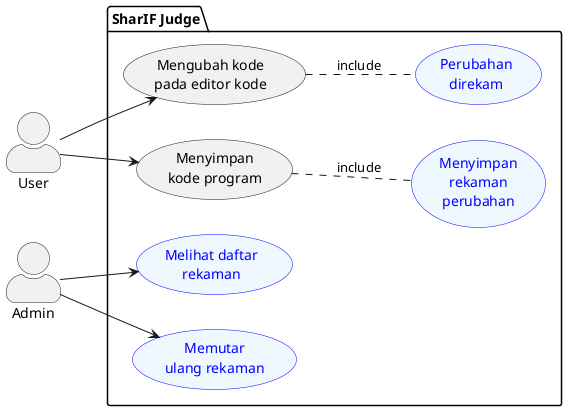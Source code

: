 @startuml usecase
left to right direction
skinparam actorStyle awesome 

actor User as u
actor Admin as a

package "SharIF Judge" {
    usecase "Mengubah kode\npada editor kode" as eek
    usecase "Menyimpan\nkode program" as skp
    usecase "Perubahan\ndirekam" as mk #aliceblue;line:blue;text:blue
    usecase "Menyimpan\nrekaman\nperubahan" as kds #aliceblue;line:blue;text:blue
    usecase "Melihat daftar\nrekaman" as mur #aliceblue;line:blue;text:blue
    usecase "Memutar\nulang rekaman" as muk #aliceblue;line:blue;text:blue
}

u --> eek
eek .. mk : include
u --> skp
skp .. kds : include
a --> mur
a --> muk
@enduml
